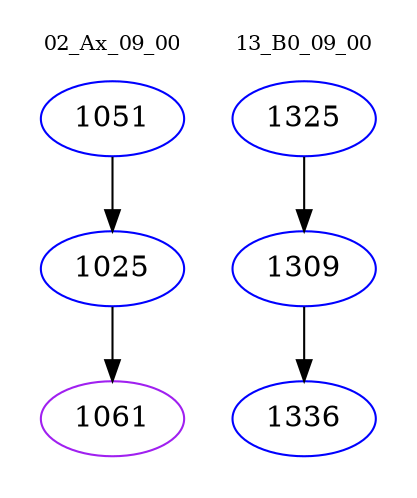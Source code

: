 digraph{
subgraph cluster_0 {
color = white
label = "02_Ax_09_00";
fontsize=10;
T0_1051 [label="1051", color="blue"]
T0_1051 -> T0_1025 [color="black"]
T0_1025 [label="1025", color="blue"]
T0_1025 -> T0_1061 [color="black"]
T0_1061 [label="1061", color="purple"]
}
subgraph cluster_1 {
color = white
label = "13_B0_09_00";
fontsize=10;
T1_1325 [label="1325", color="blue"]
T1_1325 -> T1_1309 [color="black"]
T1_1309 [label="1309", color="blue"]
T1_1309 -> T1_1336 [color="black"]
T1_1336 [label="1336", color="blue"]
}
}
